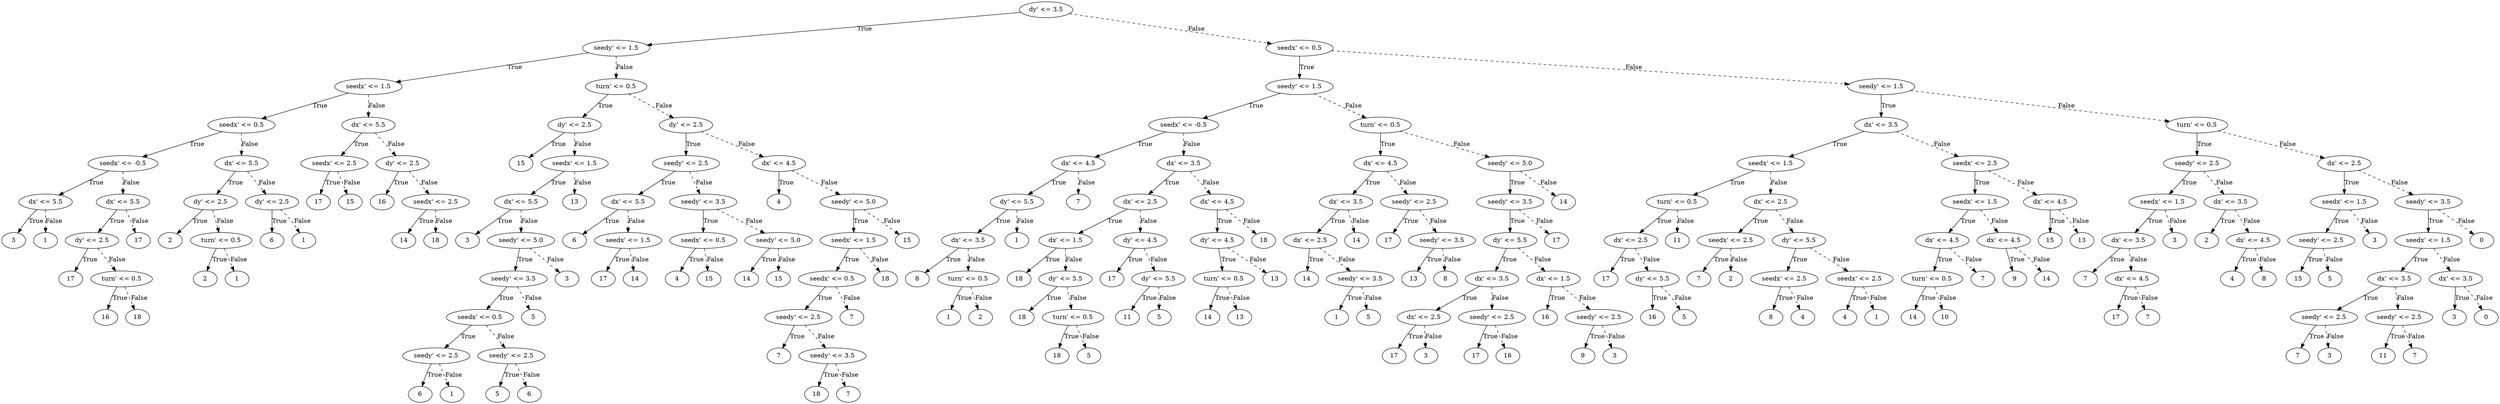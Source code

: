 digraph {
0 [label="dy' <= 3.5"];
1 [label="seedy' <= 1.5"];
2 [label="seedx' <= 1.5"];
3 [label="seedx' <= 0.5"];
4 [label="seedx' <= -0.5"];
5 [label="dx' <= 5.5"];
6 [label="3"];
5 -> 6 [label="True"];
7 [label="1"];
5 -> 7 [style="dashed", label="False"];
4 -> 5 [label="True"];
8 [label="dx' <= 5.5"];
9 [label="dy' <= 2.5"];
10 [label="17"];
9 -> 10 [label="True"];
11 [label="turn' <= 0.5"];
12 [label="16"];
11 -> 12 [label="True"];
13 [label="18"];
11 -> 13 [style="dashed", label="False"];
9 -> 11 [style="dashed", label="False"];
8 -> 9 [label="True"];
14 [label="17"];
8 -> 14 [style="dashed", label="False"];
4 -> 8 [style="dashed", label="False"];
3 -> 4 [label="True"];
15 [label="dx' <= 5.5"];
16 [label="dy' <= 2.5"];
17 [label="2"];
16 -> 17 [label="True"];
18 [label="turn' <= 0.5"];
19 [label="2"];
18 -> 19 [label="True"];
20 [label="1"];
18 -> 20 [style="dashed", label="False"];
16 -> 18 [style="dashed", label="False"];
15 -> 16 [label="True"];
21 [label="dy' <= 2.5"];
22 [label="6"];
21 -> 22 [label="True"];
23 [label="1"];
21 -> 23 [style="dashed", label="False"];
15 -> 21 [style="dashed", label="False"];
3 -> 15 [style="dashed", label="False"];
2 -> 3 [label="True"];
24 [label="dx' <= 5.5"];
25 [label="seedx' <= 2.5"];
26 [label="17"];
25 -> 26 [label="True"];
27 [label="15"];
25 -> 27 [style="dashed", label="False"];
24 -> 25 [label="True"];
28 [label="dy' <= 2.5"];
29 [label="16"];
28 -> 29 [label="True"];
30 [label="seedx' <= 2.5"];
31 [label="14"];
30 -> 31 [label="True"];
32 [label="18"];
30 -> 32 [style="dashed", label="False"];
28 -> 30 [style="dashed", label="False"];
24 -> 28 [style="dashed", label="False"];
2 -> 24 [style="dashed", label="False"];
1 -> 2 [label="True"];
33 [label="turn' <= 0.5"];
34 [label="dy' <= 2.5"];
35 [label="15"];
34 -> 35 [label="True"];
36 [label="seedx' <= 1.5"];
37 [label="dx' <= 5.5"];
38 [label="3"];
37 -> 38 [label="True"];
39 [label="seedy' <= 5.0"];
40 [label="seedy' <= 3.5"];
41 [label="seedx' <= 0.5"];
42 [label="seedy' <= 2.5"];
43 [label="6"];
42 -> 43 [label="True"];
44 [label="1"];
42 -> 44 [style="dashed", label="False"];
41 -> 42 [label="True"];
45 [label="seedy' <= 2.5"];
46 [label="5"];
45 -> 46 [label="True"];
47 [label="6"];
45 -> 47 [style="dashed", label="False"];
41 -> 45 [style="dashed", label="False"];
40 -> 41 [label="True"];
48 [label="5"];
40 -> 48 [style="dashed", label="False"];
39 -> 40 [label="True"];
49 [label="3"];
39 -> 49 [style="dashed", label="False"];
37 -> 39 [style="dashed", label="False"];
36 -> 37 [label="True"];
50 [label="13"];
36 -> 50 [style="dashed", label="False"];
34 -> 36 [style="dashed", label="False"];
33 -> 34 [label="True"];
51 [label="dy' <= 2.5"];
52 [label="seedy' <= 2.5"];
53 [label="dx' <= 5.5"];
54 [label="6"];
53 -> 54 [label="True"];
55 [label="seedx' <= 1.5"];
56 [label="17"];
55 -> 56 [label="True"];
57 [label="14"];
55 -> 57 [style="dashed", label="False"];
53 -> 55 [style="dashed", label="False"];
52 -> 53 [label="True"];
58 [label="seedy' <= 3.5"];
59 [label="seedx' <= 0.5"];
60 [label="4"];
59 -> 60 [label="True"];
61 [label="15"];
59 -> 61 [style="dashed", label="False"];
58 -> 59 [label="True"];
62 [label="seedy' <= 5.0"];
63 [label="14"];
62 -> 63 [label="True"];
64 [label="15"];
62 -> 64 [style="dashed", label="False"];
58 -> 62 [style="dashed", label="False"];
52 -> 58 [style="dashed", label="False"];
51 -> 52 [label="True"];
65 [label="dx' <= 4.5"];
66 [label="4"];
65 -> 66 [label="True"];
67 [label="seedy' <= 5.0"];
68 [label="seedx' <= 1.5"];
69 [label="seedx' <= 0.5"];
70 [label="seedy' <= 2.5"];
71 [label="7"];
70 -> 71 [label="True"];
72 [label="seedy' <= 3.5"];
73 [label="18"];
72 -> 73 [label="True"];
74 [label="7"];
72 -> 74 [style="dashed", label="False"];
70 -> 72 [style="dashed", label="False"];
69 -> 70 [label="True"];
75 [label="7"];
69 -> 75 [style="dashed", label="False"];
68 -> 69 [label="True"];
76 [label="18"];
68 -> 76 [style="dashed", label="False"];
67 -> 68 [label="True"];
77 [label="15"];
67 -> 77 [style="dashed", label="False"];
65 -> 67 [style="dashed", label="False"];
51 -> 65 [style="dashed", label="False"];
33 -> 51 [style="dashed", label="False"];
1 -> 33 [style="dashed", label="False"];
0 -> 1 [label="True"];
78 [label="seedx' <= 0.5"];
79 [label="seedy' <= 1.5"];
80 [label="seedx' <= -0.5"];
81 [label="dx' <= 4.5"];
82 [label="dy' <= 5.5"];
83 [label="dx' <= 3.5"];
84 [label="8"];
83 -> 84 [label="True"];
85 [label="turn' <= 0.5"];
86 [label="1"];
85 -> 86 [label="True"];
87 [label="2"];
85 -> 87 [style="dashed", label="False"];
83 -> 85 [style="dashed", label="False"];
82 -> 83 [label="True"];
88 [label="1"];
82 -> 88 [style="dashed", label="False"];
81 -> 82 [label="True"];
89 [label="7"];
81 -> 89 [style="dashed", label="False"];
80 -> 81 [label="True"];
90 [label="dx' <= 3.5"];
91 [label="dx' <= 2.5"];
92 [label="dx' <= 1.5"];
93 [label="18"];
92 -> 93 [label="True"];
94 [label="dy' <= 5.5"];
95 [label="18"];
94 -> 95 [label="True"];
96 [label="turn' <= 0.5"];
97 [label="18"];
96 -> 97 [label="True"];
98 [label="5"];
96 -> 98 [style="dashed", label="False"];
94 -> 96 [style="dashed", label="False"];
92 -> 94 [style="dashed", label="False"];
91 -> 92 [label="True"];
99 [label="dy' <= 4.5"];
100 [label="17"];
99 -> 100 [label="True"];
101 [label="dy' <= 5.5"];
102 [label="11"];
101 -> 102 [label="True"];
103 [label="5"];
101 -> 103 [style="dashed", label="False"];
99 -> 101 [style="dashed", label="False"];
91 -> 99 [style="dashed", label="False"];
90 -> 91 [label="True"];
104 [label="dx' <= 4.5"];
105 [label="dy' <= 4.5"];
106 [label="turn' <= 0.5"];
107 [label="14"];
106 -> 107 [label="True"];
108 [label="13"];
106 -> 108 [style="dashed", label="False"];
105 -> 106 [label="True"];
109 [label="13"];
105 -> 109 [style="dashed", label="False"];
104 -> 105 [label="True"];
110 [label="18"];
104 -> 110 [style="dashed", label="False"];
90 -> 104 [style="dashed", label="False"];
80 -> 90 [style="dashed", label="False"];
79 -> 80 [label="True"];
111 [label="turn' <= 0.5"];
112 [label="dx' <= 4.5"];
113 [label="dx' <= 3.5"];
114 [label="dx' <= 2.5"];
115 [label="14"];
114 -> 115 [label="True"];
116 [label="seedy' <= 3.5"];
117 [label="1"];
116 -> 117 [label="True"];
118 [label="5"];
116 -> 118 [style="dashed", label="False"];
114 -> 116 [style="dashed", label="False"];
113 -> 114 [label="True"];
119 [label="14"];
113 -> 119 [style="dashed", label="False"];
112 -> 113 [label="True"];
120 [label="seedy' <= 2.5"];
121 [label="17"];
120 -> 121 [label="True"];
122 [label="seedy' <= 3.5"];
123 [label="13"];
122 -> 123 [label="True"];
124 [label="8"];
122 -> 124 [style="dashed", label="False"];
120 -> 122 [style="dashed", label="False"];
112 -> 120 [style="dashed", label="False"];
111 -> 112 [label="True"];
125 [label="seedy' <= 5.0"];
126 [label="seedy' <= 3.5"];
127 [label="dy' <= 5.5"];
128 [label="dx' <= 3.5"];
129 [label="dx' <= 2.5"];
130 [label="17"];
129 -> 130 [label="True"];
131 [label="3"];
129 -> 131 [style="dashed", label="False"];
128 -> 129 [label="True"];
132 [label="seedy' <= 2.5"];
133 [label="17"];
132 -> 133 [label="True"];
134 [label="16"];
132 -> 134 [style="dashed", label="False"];
128 -> 132 [style="dashed", label="False"];
127 -> 128 [label="True"];
135 [label="dx' <= 1.5"];
136 [label="16"];
135 -> 136 [label="True"];
137 [label="seedy' <= 2.5"];
138 [label="9"];
137 -> 138 [label="True"];
139 [label="3"];
137 -> 139 [style="dashed", label="False"];
135 -> 137 [style="dashed", label="False"];
127 -> 135 [style="dashed", label="False"];
126 -> 127 [label="True"];
140 [label="17"];
126 -> 140 [style="dashed", label="False"];
125 -> 126 [label="True"];
141 [label="14"];
125 -> 141 [style="dashed", label="False"];
111 -> 125 [style="dashed", label="False"];
79 -> 111 [style="dashed", label="False"];
78 -> 79 [label="True"];
142 [label="seedy' <= 1.5"];
143 [label="dx' <= 3.5"];
144 [label="seedx' <= 1.5"];
145 [label="turn' <= 0.5"];
146 [label="dx' <= 2.5"];
147 [label="17"];
146 -> 147 [label="True"];
148 [label="dy' <= 5.5"];
149 [label="16"];
148 -> 149 [label="True"];
150 [label="5"];
148 -> 150 [style="dashed", label="False"];
146 -> 148 [style="dashed", label="False"];
145 -> 146 [label="True"];
151 [label="11"];
145 -> 151 [style="dashed", label="False"];
144 -> 145 [label="True"];
152 [label="dx' <= 2.5"];
153 [label="seedx' <= 2.5"];
154 [label="7"];
153 -> 154 [label="True"];
155 [label="2"];
153 -> 155 [style="dashed", label="False"];
152 -> 153 [label="True"];
156 [label="dy' <= 5.5"];
157 [label="seedx' <= 2.5"];
158 [label="8"];
157 -> 158 [label="True"];
159 [label="4"];
157 -> 159 [style="dashed", label="False"];
156 -> 157 [label="True"];
160 [label="seedx' <= 2.5"];
161 [label="4"];
160 -> 161 [label="True"];
162 [label="1"];
160 -> 162 [style="dashed", label="False"];
156 -> 160 [style="dashed", label="False"];
152 -> 156 [style="dashed", label="False"];
144 -> 152 [style="dashed", label="False"];
143 -> 144 [label="True"];
163 [label="seedx' <= 2.5"];
164 [label="seedx' <= 1.5"];
165 [label="dx' <= 4.5"];
166 [label="turn' <= 0.5"];
167 [label="14"];
166 -> 167 [label="True"];
168 [label="10"];
166 -> 168 [style="dashed", label="False"];
165 -> 166 [label="True"];
169 [label="7"];
165 -> 169 [style="dashed", label="False"];
164 -> 165 [label="True"];
170 [label="dx' <= 4.5"];
171 [label="9"];
170 -> 171 [label="True"];
172 [label="14"];
170 -> 172 [style="dashed", label="False"];
164 -> 170 [style="dashed", label="False"];
163 -> 164 [label="True"];
173 [label="dx' <= 4.5"];
174 [label="15"];
173 -> 174 [label="True"];
175 [label="13"];
173 -> 175 [style="dashed", label="False"];
163 -> 173 [style="dashed", label="False"];
143 -> 163 [style="dashed", label="False"];
142 -> 143 [label="True"];
176 [label="turn' <= 0.5"];
177 [label="seedy' <= 2.5"];
178 [label="seedx' <= 1.5"];
179 [label="dx' <= 3.5"];
180 [label="7"];
179 -> 180 [label="True"];
181 [label="dx' <= 4.5"];
182 [label="17"];
181 -> 182 [label="True"];
183 [label="7"];
181 -> 183 [style="dashed", label="False"];
179 -> 181 [style="dashed", label="False"];
178 -> 179 [label="True"];
184 [label="3"];
178 -> 184 [style="dashed", label="False"];
177 -> 178 [label="True"];
185 [label="dx' <= 3.5"];
186 [label="2"];
185 -> 186 [label="True"];
187 [label="dx' <= 4.5"];
188 [label="4"];
187 -> 188 [label="True"];
189 [label="8"];
187 -> 189 [style="dashed", label="False"];
185 -> 187 [style="dashed", label="False"];
177 -> 185 [style="dashed", label="False"];
176 -> 177 [label="True"];
190 [label="dx' <= 2.5"];
191 [label="seedx' <= 1.5"];
192 [label="seedy' <= 2.5"];
193 [label="15"];
192 -> 193 [label="True"];
194 [label="5"];
192 -> 194 [style="dashed", label="False"];
191 -> 192 [label="True"];
195 [label="3"];
191 -> 195 [style="dashed", label="False"];
190 -> 191 [label="True"];
196 [label="seedy' <= 3.5"];
197 [label="seedx' <= 1.5"];
198 [label="dx' <= 3.5"];
199 [label="seedy' <= 2.5"];
200 [label="7"];
199 -> 200 [label="True"];
201 [label="3"];
199 -> 201 [style="dashed", label="False"];
198 -> 199 [label="True"];
202 [label="seedy' <= 2.5"];
203 [label="11"];
202 -> 203 [label="True"];
204 [label="7"];
202 -> 204 [style="dashed", label="False"];
198 -> 202 [style="dashed", label="False"];
197 -> 198 [label="True"];
205 [label="dx' <= 3.5"];
206 [label="3"];
205 -> 206 [label="True"];
207 [label="0"];
205 -> 207 [style="dashed", label="False"];
197 -> 205 [style="dashed", label="False"];
196 -> 197 [label="True"];
208 [label="0"];
196 -> 208 [style="dashed", label="False"];
190 -> 196 [style="dashed", label="False"];
176 -> 190 [style="dashed", label="False"];
142 -> 176 [style="dashed", label="False"];
78 -> 142 [style="dashed", label="False"];
0 -> 78 [style="dashed", label="False"];

}